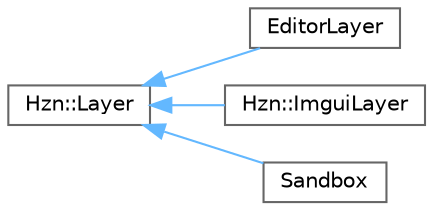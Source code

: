 digraph "Graphical Class Hierarchy"
{
 // LATEX_PDF_SIZE
  bgcolor="transparent";
  edge [fontname=Helvetica,fontsize=10,labelfontname=Helvetica,labelfontsize=10];
  node [fontname=Helvetica,fontsize=10,shape=box,height=0.2,width=0.4];
  rankdir="LR";
  Node0 [label="Hzn::Layer",height=0.2,width=0.4,color="grey40", fillcolor="white", style="filled",URL="$class_hzn_1_1_layer.html",tooltip="Layer"];
  Node0 -> Node1 [dir="back",color="steelblue1",style="solid"];
  Node1 [label="EditorLayer",height=0.2,width=0.4,color="grey40", fillcolor="white", style="filled",URL="$class_editor_layer.html",tooltip=" "];
  Node0 -> Node2 [dir="back",color="steelblue1",style="solid"];
  Node2 [label="Hzn::ImguiLayer",height=0.2,width=0.4,color="grey40", fillcolor="white", style="filled",URL="$class_hzn_1_1_imgui_layer.html",tooltip=" "];
  Node0 -> Node3 [dir="back",color="steelblue1",style="solid"];
  Node3 [label="Sandbox",height=0.2,width=0.4,color="grey40", fillcolor="white", style="filled",URL="$class_sandbox.html",tooltip=" "];
}
